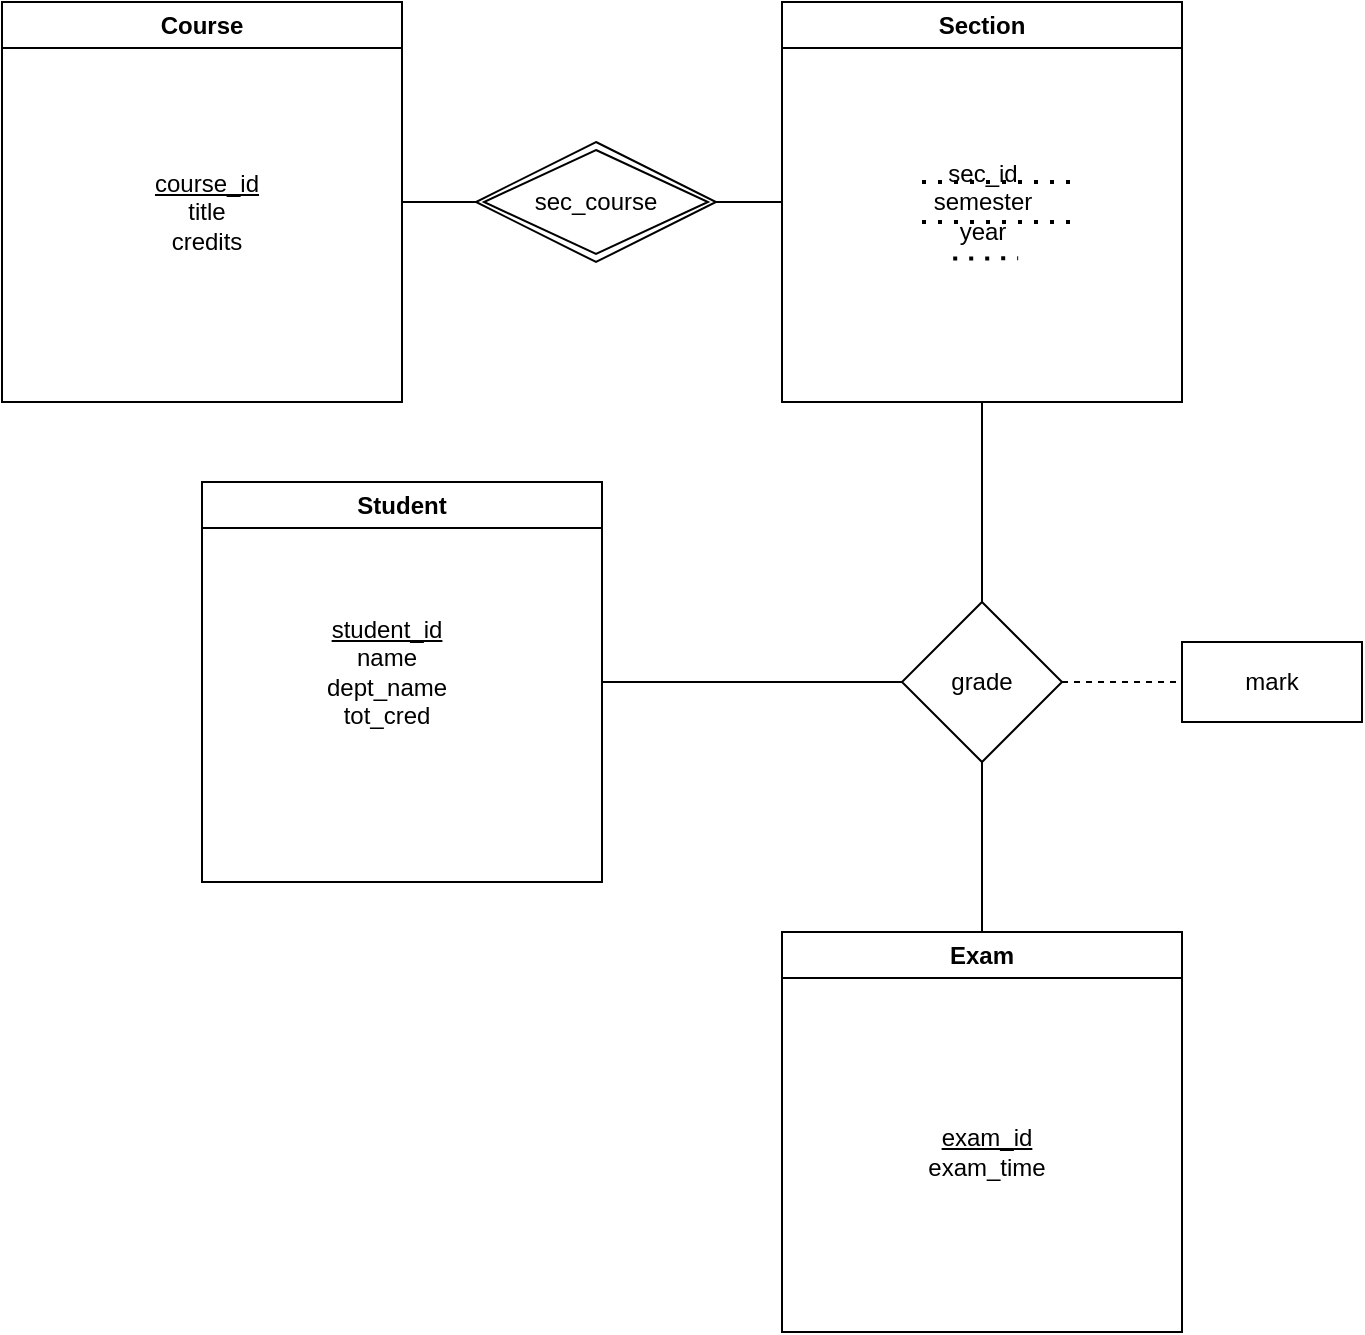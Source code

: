 <mxfile version="24.2.3" type="github">
  <diagram name="第 1 页" id="Wtp7ig0IeLyQmlrEUpBs">
    <mxGraphModel dx="2638" dy="1180" grid="1" gridSize="10" guides="1" tooltips="1" connect="1" arrows="1" fold="1" page="1" pageScale="1" pageWidth="827" pageHeight="1169" math="0" shadow="0">
      <root>
        <mxCell id="0" />
        <mxCell id="1" parent="0" />
        <mxCell id="hHLtKBq8alKmav1uYLT--1" value="Student" style="swimlane;whiteSpace=wrap;html=1;" vertex="1" parent="1">
          <mxGeometry x="-180" y="260" width="200" height="200" as="geometry" />
        </mxCell>
        <mxCell id="hHLtKBq8alKmav1uYLT--2" value="Course" style="swimlane;whiteSpace=wrap;html=1;startSize=23;" vertex="1" parent="1">
          <mxGeometry x="-280" y="20" width="200" height="200" as="geometry" />
        </mxCell>
        <mxCell id="hHLtKBq8alKmav1uYLT--4" value="Exam" style="swimlane;whiteSpace=wrap;html=1;" vertex="1" parent="1">
          <mxGeometry x="110" y="485" width="200" height="200" as="geometry" />
        </mxCell>
        <mxCell id="hHLtKBq8alKmav1uYLT--3" value="Section" style="swimlane;whiteSpace=wrap;html=1;" vertex="1" parent="1">
          <mxGeometry x="110" y="20" width="200" height="200" as="geometry" />
        </mxCell>
        <mxCell id="hHLtKBq8alKmav1uYLT--16" value="sec_id&lt;br&gt;semester&lt;br&gt;year" style="text;html=1;align=center;verticalAlign=middle;resizable=0;points=[];autosize=1;strokeColor=none;fillColor=none;" vertex="1" parent="hHLtKBq8alKmav1uYLT--3">
          <mxGeometry x="60" y="70" width="80" height="60" as="geometry" />
        </mxCell>
        <mxCell id="hHLtKBq8alKmav1uYLT--22" value="" style="endArrow=none;dashed=1;html=1;dashPattern=1 3;strokeWidth=2;rounded=0;exitX=0.32;exitY=0.971;exitDx=0;exitDy=0;exitPerimeter=0;entryX=0.726;entryY=0.969;entryDx=0;entryDy=0;entryPerimeter=0;" edge="1" parent="hHLtKBq8alKmav1uYLT--3" source="hHLtKBq8alKmav1uYLT--16" target="hHLtKBq8alKmav1uYLT--16">
          <mxGeometry width="50" height="50" relative="1" as="geometry">
            <mxPoint x="110" y="200" as="sourcePoint" />
            <mxPoint x="160" y="150" as="targetPoint" />
          </mxGeometry>
        </mxCell>
        <mxCell id="hHLtKBq8alKmav1uYLT--26" value="" style="endArrow=none;dashed=1;html=1;dashPattern=1 3;strokeWidth=2;rounded=0;exitX=0.32;exitY=0.971;exitDx=0;exitDy=0;exitPerimeter=0;" edge="1" parent="hHLtKBq8alKmav1uYLT--3">
          <mxGeometry width="50" height="50" relative="1" as="geometry">
            <mxPoint x="70" y="110" as="sourcePoint" />
            <mxPoint x="150" y="110" as="targetPoint" />
          </mxGeometry>
        </mxCell>
        <mxCell id="hHLtKBq8alKmav1uYLT--27" value="" style="endArrow=none;dashed=1;html=1;dashPattern=1 3;strokeWidth=2;rounded=0;exitX=0.32;exitY=0.971;exitDx=0;exitDy=0;exitPerimeter=0;" edge="1" parent="hHLtKBq8alKmav1uYLT--3">
          <mxGeometry width="50" height="50" relative="1" as="geometry">
            <mxPoint x="70" y="90" as="sourcePoint" />
            <mxPoint x="150" y="90" as="targetPoint" />
          </mxGeometry>
        </mxCell>
        <mxCell id="hHLtKBq8alKmav1uYLT--5" value="grade" style="rhombus;whiteSpace=wrap;html=1;" vertex="1" parent="1">
          <mxGeometry x="170" y="320" width="80" height="80" as="geometry" />
        </mxCell>
        <mxCell id="hHLtKBq8alKmav1uYLT--6" value="mark" style="rounded=0;whiteSpace=wrap;html=1;" vertex="1" parent="1">
          <mxGeometry x="310" y="340" width="90" height="40" as="geometry" />
        </mxCell>
        <mxCell id="hHLtKBq8alKmav1uYLT--8" value="" style="endArrow=none;dashed=1;html=1;rounded=0;exitX=1;exitY=0.5;exitDx=0;exitDy=0;entryX=0;entryY=0.5;entryDx=0;entryDy=0;" edge="1" parent="1" source="hHLtKBq8alKmav1uYLT--5" target="hHLtKBq8alKmav1uYLT--6">
          <mxGeometry width="50" height="50" relative="1" as="geometry">
            <mxPoint x="280" y="350" as="sourcePoint" />
            <mxPoint x="330" y="300" as="targetPoint" />
          </mxGeometry>
        </mxCell>
        <mxCell id="hHLtKBq8alKmav1uYLT--9" value="" style="endArrow=none;html=1;rounded=0;entryX=0.5;entryY=1;entryDx=0;entryDy=0;exitX=0.5;exitY=0;exitDx=0;exitDy=0;" edge="1" parent="1" source="hHLtKBq8alKmav1uYLT--5" target="hHLtKBq8alKmav1uYLT--3">
          <mxGeometry width="50" height="50" relative="1" as="geometry">
            <mxPoint x="280" y="350" as="sourcePoint" />
            <mxPoint x="330" y="300" as="targetPoint" />
          </mxGeometry>
        </mxCell>
        <mxCell id="hHLtKBq8alKmav1uYLT--10" value="" style="endArrow=none;html=1;rounded=0;entryX=1;entryY=0.5;entryDx=0;entryDy=0;exitX=0;exitY=0.5;exitDx=0;exitDy=0;" edge="1" parent="1" source="hHLtKBq8alKmav1uYLT--5" target="hHLtKBq8alKmav1uYLT--1">
          <mxGeometry width="50" height="50" relative="1" as="geometry">
            <mxPoint x="180" y="360" as="sourcePoint" />
            <mxPoint x="330" y="300" as="targetPoint" />
          </mxGeometry>
        </mxCell>
        <mxCell id="hHLtKBq8alKmav1uYLT--12" value="" style="endArrow=none;html=1;rounded=0;entryX=0.5;entryY=1;entryDx=0;entryDy=0;exitX=0.5;exitY=0;exitDx=0;exitDy=0;" edge="1" parent="1" source="hHLtKBq8alKmav1uYLT--4" target="hHLtKBq8alKmav1uYLT--5">
          <mxGeometry width="50" height="50" relative="1" as="geometry">
            <mxPoint x="280" y="550" as="sourcePoint" />
            <mxPoint x="330" y="500" as="targetPoint" />
          </mxGeometry>
        </mxCell>
        <mxCell id="hHLtKBq8alKmav1uYLT--13" value="&lt;u&gt;student_id&lt;/u&gt;&lt;br&gt;name&lt;br&gt;dept_name&lt;br&gt;tot_cred" style="text;html=1;align=center;verticalAlign=middle;resizable=0;points=[];autosize=1;strokeColor=none;fillColor=none;" vertex="1" parent="1">
          <mxGeometry x="-133" y="315" width="90" height="80" as="geometry" />
        </mxCell>
        <mxCell id="hHLtKBq8alKmav1uYLT--15" value="sec_course" style="shape=rhombus;double=1;perimeter=rhombusPerimeter;whiteSpace=wrap;html=1;align=center;" vertex="1" parent="1">
          <mxGeometry x="-43" y="90" width="120" height="60" as="geometry" />
        </mxCell>
        <mxCell id="hHLtKBq8alKmav1uYLT--17" value="" style="endArrow=none;html=1;rounded=0;exitX=1;exitY=0.5;exitDx=0;exitDy=0;entryX=0;entryY=0.5;entryDx=0;entryDy=0;" edge="1" parent="1" source="hHLtKBq8alKmav1uYLT--2" target="hHLtKBq8alKmav1uYLT--15">
          <mxGeometry relative="1" as="geometry">
            <mxPoint x="230" y="330" as="sourcePoint" />
            <mxPoint x="390" y="330" as="targetPoint" />
          </mxGeometry>
        </mxCell>
        <mxCell id="hHLtKBq8alKmav1uYLT--18" value="" style="endArrow=none;html=1;rounded=0;exitX=1;exitY=0.5;exitDx=0;exitDy=0;entryX=0;entryY=0.5;entryDx=0;entryDy=0;" edge="1" parent="1" source="hHLtKBq8alKmav1uYLT--15" target="hHLtKBq8alKmav1uYLT--3">
          <mxGeometry relative="1" as="geometry">
            <mxPoint x="230" y="330" as="sourcePoint" />
            <mxPoint x="390" y="330" as="targetPoint" />
          </mxGeometry>
        </mxCell>
        <mxCell id="hHLtKBq8alKmav1uYLT--20" value="&lt;u&gt;exam_id&lt;br&gt;&lt;/u&gt;exam_time" style="text;html=1;align=center;verticalAlign=middle;resizable=0;points=[];autosize=1;strokeColor=none;fillColor=none;" vertex="1" parent="1">
          <mxGeometry x="167" y="570" width="90" height="50" as="geometry" />
        </mxCell>
        <mxCell id="hHLtKBq8alKmav1uYLT--21" value="&lt;u&gt;course_id&lt;/u&gt;&lt;br&gt;title&lt;br&gt;credits" style="text;html=1;align=center;verticalAlign=middle;resizable=0;points=[];autosize=1;strokeColor=none;fillColor=none;" vertex="1" parent="1">
          <mxGeometry x="-218" y="95" width="80" height="60" as="geometry" />
        </mxCell>
      </root>
    </mxGraphModel>
  </diagram>
</mxfile>
